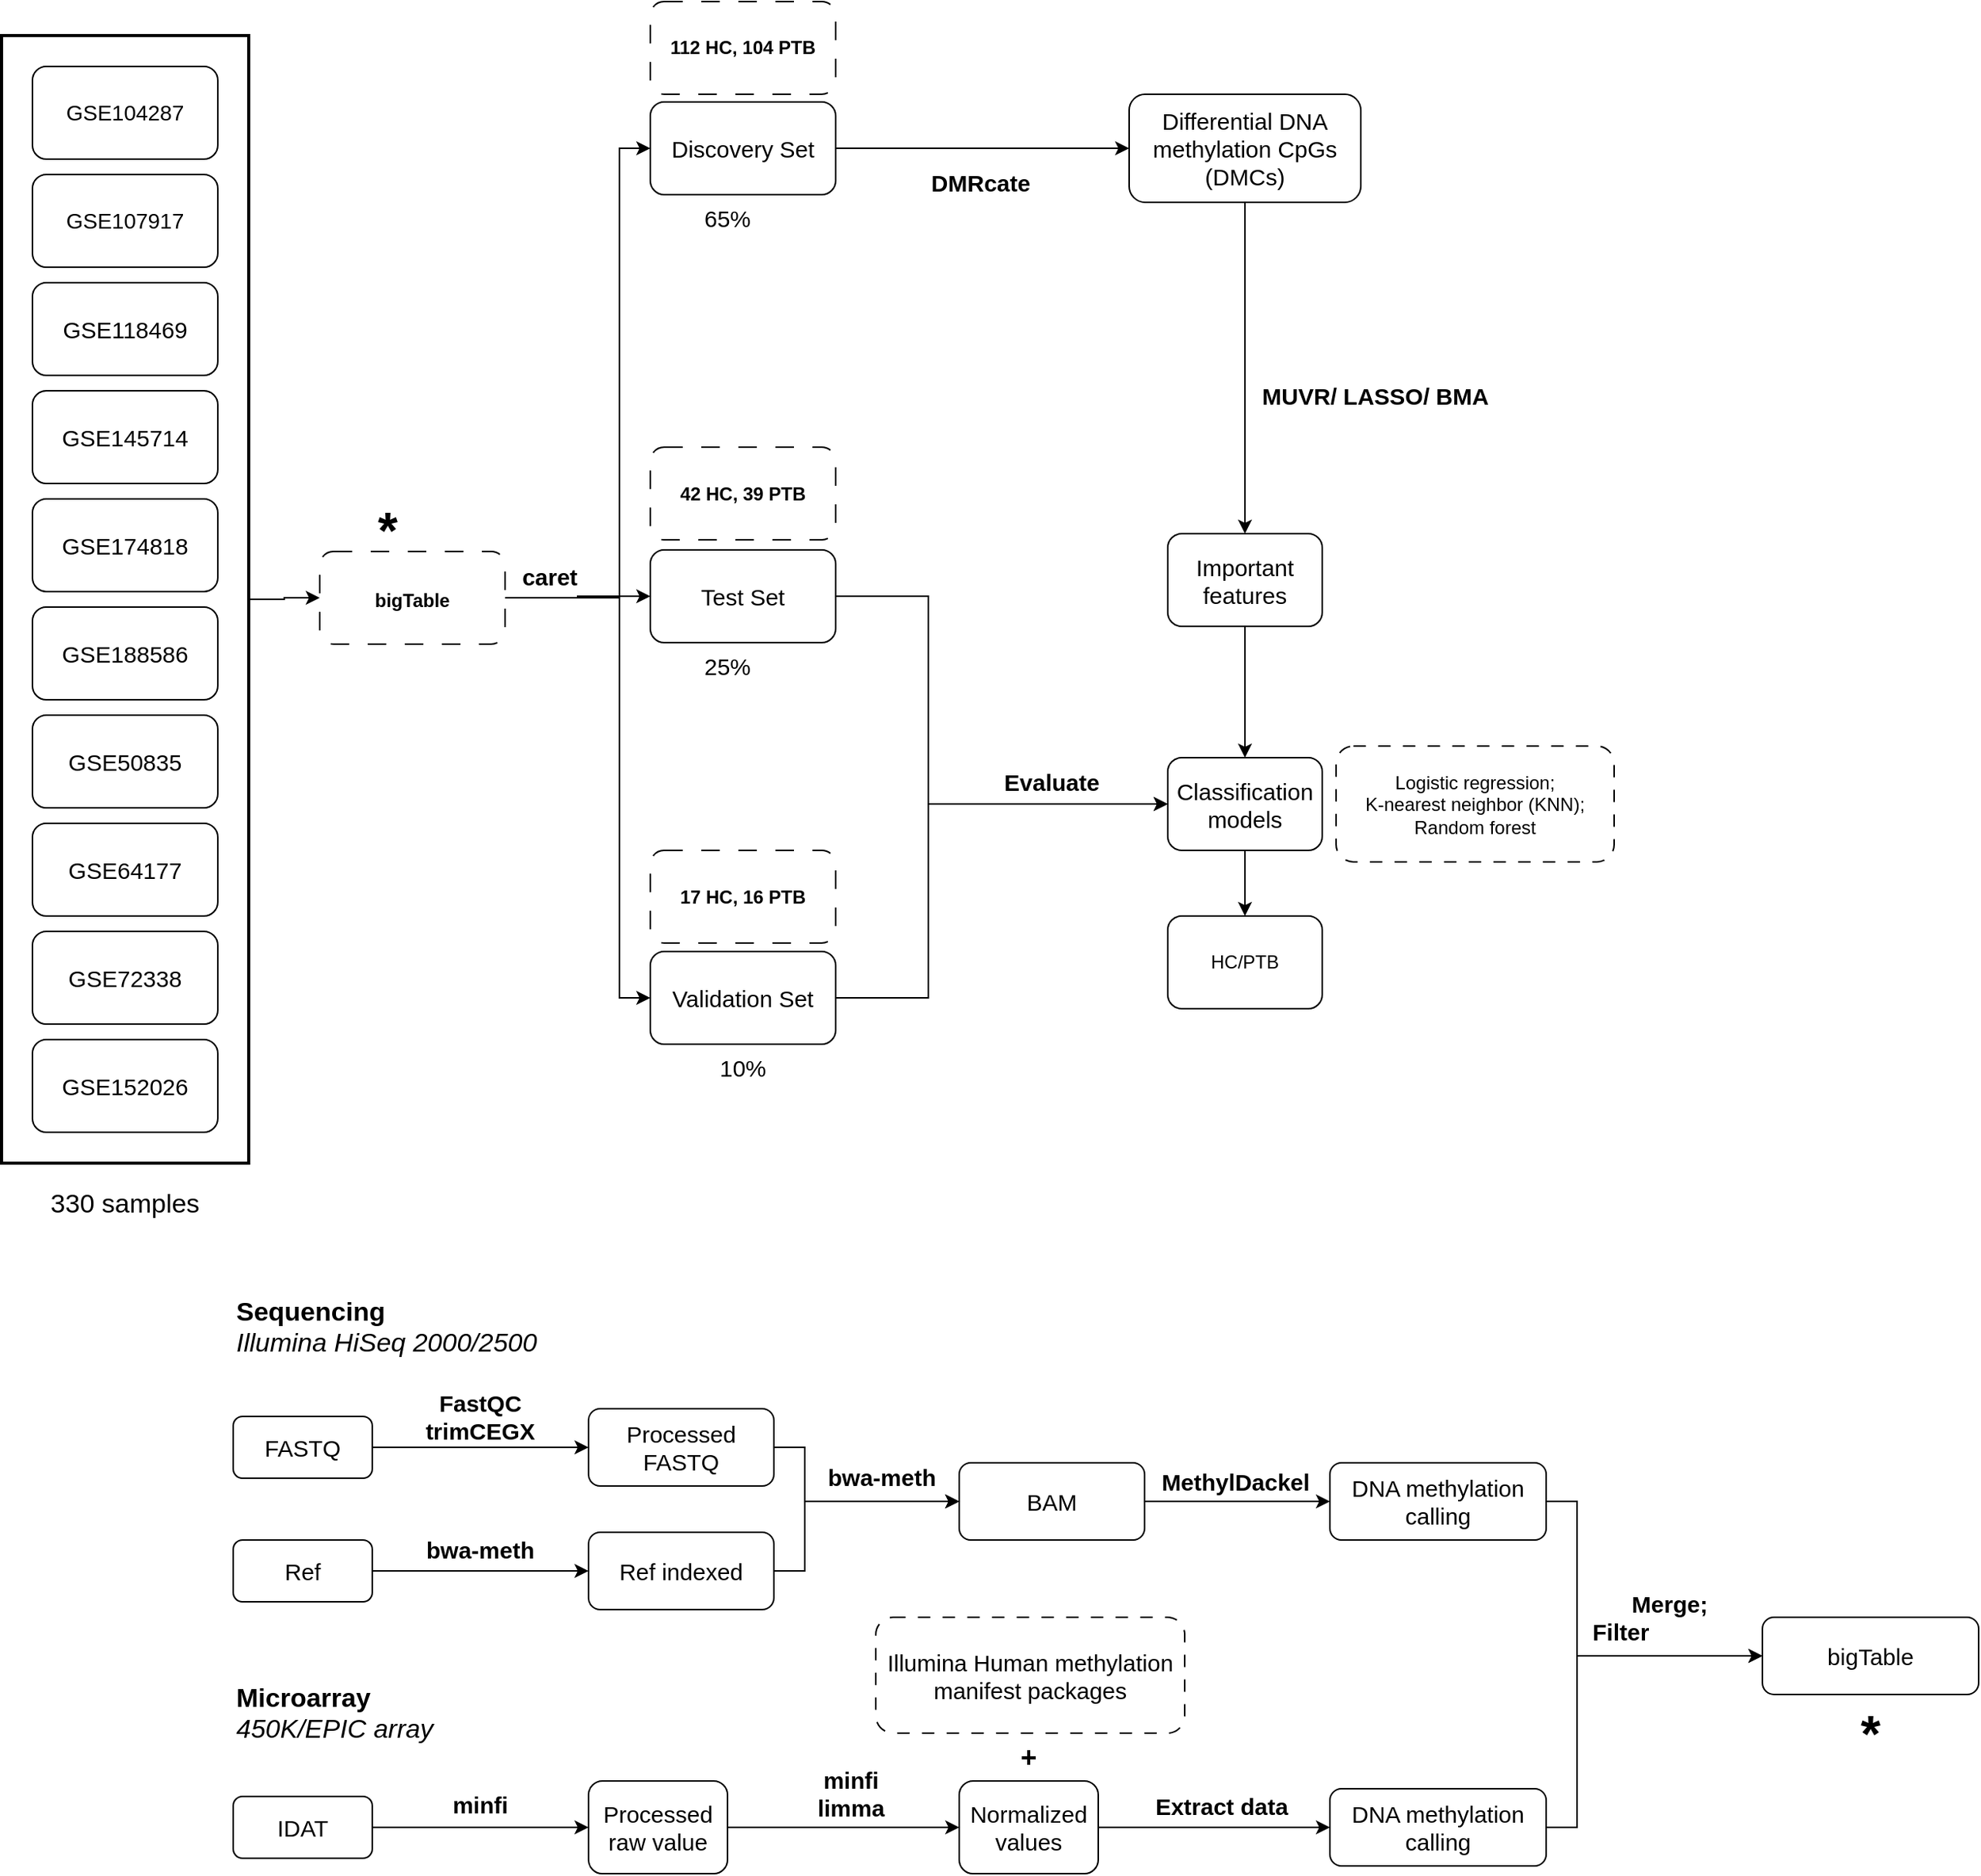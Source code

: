 <mxfile version="20.8.13" type="device"><diagram id="poq3j7ZU-vRj08sapWM5" name="Page-1"><mxGraphModel dx="3193" dy="949" grid="1" gridSize="10" guides="1" tooltips="1" connect="1" arrows="1" fold="1" page="1" pageScale="1" pageWidth="1400" pageHeight="850" math="0" shadow="0"><root><mxCell id="0"/><mxCell id="1" parent="0"/><mxCell id="dmqw-cRv2XmjPNOB3_X4-10" style="edgeStyle=orthogonalEdgeStyle;rounded=0;orthogonalLoop=1;jettySize=auto;html=1;exitX=1;exitY=0.5;exitDx=0;exitDy=0;fontSize=15;" edge="1" parent="1" source="XPpSie9Rws-2LBuE7ru_-1" target="dmqw-cRv2XmjPNOB3_X4-9"><mxGeometry relative="1" as="geometry"/></mxCell><mxCell id="XPpSie9Rws-2LBuE7ru_-1" value="" style="rounded=0;whiteSpace=wrap;html=1;strokeWidth=2;" parent="1" vertex="1"><mxGeometry x="-120" y="60" width="160" height="730" as="geometry"/></mxCell><mxCell id="XPpSie9Rws-2LBuE7ru_-2" value="&lt;font style=&quot;font-size: 14px;&quot;&gt;&lt;span style=&quot;&quot;&gt;&#9;&lt;/span&gt;GSE104287&lt;br&gt;&lt;/font&gt;" style="rounded=1;whiteSpace=wrap;html=1;" parent="1" vertex="1"><mxGeometry x="-100" y="80" width="120" height="60" as="geometry"/></mxCell><mxCell id="XPpSie9Rws-2LBuE7ru_-3" value="&lt;font style=&quot;font-size: 14px;&quot;&gt;&lt;span style=&quot;&quot;&gt;GSE107917&lt;/span&gt;&lt;br&gt;&lt;/font&gt;" style="rounded=1;whiteSpace=wrap;html=1;" parent="1" vertex="1"><mxGeometry x="-100" y="150" width="120" height="60" as="geometry"/></mxCell><mxCell id="XPpSie9Rws-2LBuE7ru_-4" value="&lt;font style=&quot;font-size: 15px;&quot;&gt;GSE118469&lt;/font&gt;" style="rounded=1;whiteSpace=wrap;html=1;" parent="1" vertex="1"><mxGeometry x="-100" y="220" width="120" height="60" as="geometry"/></mxCell><mxCell id="XPpSie9Rws-2LBuE7ru_-5" value="&lt;font style=&quot;font-size: 15px;&quot;&gt;GSE145714&lt;/font&gt;" style="rounded=1;whiteSpace=wrap;html=1;" parent="1" vertex="1"><mxGeometry x="-100" y="290" width="120" height="60" as="geometry"/></mxCell><mxCell id="XPpSie9Rws-2LBuE7ru_-6" value="&lt;font style=&quot;font-size: 15px;&quot;&gt;GSE174818&lt;/font&gt;" style="rounded=1;whiteSpace=wrap;html=1;" parent="1" vertex="1"><mxGeometry x="-100" y="360" width="120" height="60" as="geometry"/></mxCell><mxCell id="XPpSie9Rws-2LBuE7ru_-7" value="&lt;font style=&quot;font-size: 15px;&quot;&gt;GSE188586&lt;/font&gt;" style="rounded=1;whiteSpace=wrap;html=1;" parent="1" vertex="1"><mxGeometry x="-100" y="430" width="120" height="60" as="geometry"/></mxCell><mxCell id="XPpSie9Rws-2LBuE7ru_-8" value="&lt;font style=&quot;font-size: 15px;&quot;&gt;GSE50835&lt;/font&gt;" style="rounded=1;whiteSpace=wrap;html=1;" parent="1" vertex="1"><mxGeometry x="-100" y="500" width="120" height="60" as="geometry"/></mxCell><mxCell id="XPpSie9Rws-2LBuE7ru_-9" value="&lt;font style=&quot;font-size: 15px;&quot;&gt;GSE64177&lt;/font&gt;" style="rounded=1;whiteSpace=wrap;html=1;" parent="1" vertex="1"><mxGeometry x="-100" y="570" width="120" height="60" as="geometry"/></mxCell><mxCell id="XPpSie9Rws-2LBuE7ru_-10" value="&lt;font style=&quot;font-size: 15px;&quot;&gt;GSE72338&lt;/font&gt;" style="rounded=1;whiteSpace=wrap;html=1;" parent="1" vertex="1"><mxGeometry x="-100" y="640" width="120" height="60" as="geometry"/></mxCell><mxCell id="XPpSie9Rws-2LBuE7ru_-11" value="&lt;font style=&quot;font-size: 15px;&quot;&gt;GSE152026&lt;/font&gt;" style="rounded=1;whiteSpace=wrap;html=1;" parent="1" vertex="1"><mxGeometry x="-100" y="710" width="120" height="60" as="geometry"/></mxCell><mxCell id="XPpSie9Rws-2LBuE7ru_-12" value="&lt;div style=&quot;font-size: 17px;&quot; align=&quot;center&quot;&gt;&lt;font style=&quot;font-size: 17px;&quot;&gt;330 samples&lt;/font&gt;&lt;font style=&quot;font-size: 17px;&quot;&gt;&lt;br&gt;&lt;/font&gt;&lt;/div&gt;" style="text;whiteSpace=wrap;html=1;fontSize=15;align=center;" parent="1" vertex="1"><mxGeometry x="-120" y="800" width="160" height="40" as="geometry"/></mxCell><mxCell id="XPpSie9Rws-2LBuE7ru_-13" value="&lt;font style=&quot;font-size: 15px;&quot;&gt;Discovery Set&lt;br&gt;&lt;/font&gt;" style="rounded=1;whiteSpace=wrap;html=1;" parent="1" vertex="1"><mxGeometry x="300" y="103" width="120" height="60" as="geometry"/></mxCell><mxCell id="dmqw-cRv2XmjPNOB3_X4-22" style="edgeStyle=orthogonalEdgeStyle;rounded=0;orthogonalLoop=1;jettySize=auto;html=1;exitX=1;exitY=0.5;exitDx=0;exitDy=0;entryX=0;entryY=0.5;entryDx=0;entryDy=0;fontSize=15;" edge="1" parent="1" source="XPpSie9Rws-2LBuE7ru_-14" target="XPpSie9Rws-2LBuE7ru_-66"><mxGeometry relative="1" as="geometry"><Array as="points"><mxPoint x="480" y="423"/><mxPoint x="480" y="557"/></Array></mxGeometry></mxCell><mxCell id="XPpSie9Rws-2LBuE7ru_-14" value="&lt;font style=&quot;font-size: 15px;&quot;&gt;Test Set&lt;br&gt;&lt;/font&gt;" style="rounded=1;whiteSpace=wrap;html=1;" parent="1" vertex="1"><mxGeometry x="300" y="393" width="120" height="60" as="geometry"/></mxCell><mxCell id="XPpSie9Rws-2LBuE7ru_-17" value="65%" style="text;whiteSpace=wrap;html=1;fontSize=15;align=center;" parent="1" vertex="1"><mxGeometry x="270" y="163" width="160" height="40" as="geometry"/></mxCell><mxCell id="XPpSie9Rws-2LBuE7ru_-18" value="25%" style="text;whiteSpace=wrap;html=1;fontSize=15;align=center;" parent="1" vertex="1"><mxGeometry x="270" y="453" width="160" height="40" as="geometry"/></mxCell><mxCell id="XPpSie9Rws-2LBuE7ru_-38" style="edgeStyle=orthogonalEdgeStyle;rounded=0;orthogonalLoop=1;jettySize=auto;html=1;exitX=1;exitY=0.5;exitDx=0;exitDy=0;entryX=0;entryY=0.5;entryDx=0;entryDy=0;fontSize=15;" parent="1" source="XPpSie9Rws-2LBuE7ru_-39" target="XPpSie9Rws-2LBuE7ru_-43" edge="1"><mxGeometry relative="1" as="geometry"/></mxCell><mxCell id="XPpSie9Rws-2LBuE7ru_-39" value="&lt;font style=&quot;font-size: 15px;&quot;&gt;FASTQ&lt;/font&gt;" style="rounded=1;whiteSpace=wrap;html=1;" parent="1" vertex="1"><mxGeometry x="30" y="954" width="90" height="40" as="geometry"/></mxCell><mxCell id="XPpSie9Rws-2LBuE7ru_-40" style="edgeStyle=orthogonalEdgeStyle;rounded=0;orthogonalLoop=1;jettySize=auto;html=1;exitX=1;exitY=0.5;exitDx=0;exitDy=0;entryX=0;entryY=0.5;entryDx=0;entryDy=0;fontSize=15;" parent="1" source="XPpSie9Rws-2LBuE7ru_-41" target="XPpSie9Rws-2LBuE7ru_-45" edge="1"><mxGeometry relative="1" as="geometry"/></mxCell><mxCell id="XPpSie9Rws-2LBuE7ru_-41" value="&lt;font style=&quot;font-size: 15px;&quot;&gt;Ref&lt;/font&gt;" style="rounded=1;whiteSpace=wrap;html=1;" parent="1" vertex="1"><mxGeometry x="30" y="1034" width="90" height="40" as="geometry"/></mxCell><mxCell id="XPpSie9Rws-2LBuE7ru_-42" style="edgeStyle=orthogonalEdgeStyle;rounded=0;orthogonalLoop=1;jettySize=auto;html=1;exitX=1;exitY=0.5;exitDx=0;exitDy=0;fontSize=15;" parent="1" source="XPpSie9Rws-2LBuE7ru_-43" target="XPpSie9Rws-2LBuE7ru_-48" edge="1"><mxGeometry relative="1" as="geometry"><Array as="points"><mxPoint x="400" y="974"/><mxPoint x="400" y="1009"/></Array></mxGeometry></mxCell><mxCell id="XPpSie9Rws-2LBuE7ru_-43" value="&lt;font style=&quot;font-size: 15px;&quot;&gt;Processed &lt;font style=&quot;font-size: 15px;&quot;&gt;FASTQ&lt;/font&gt;&lt;/font&gt;" style="rounded=1;whiteSpace=wrap;html=1;" parent="1" vertex="1"><mxGeometry x="260" y="949" width="120" height="50" as="geometry"/></mxCell><mxCell id="XPpSie9Rws-2LBuE7ru_-44" style="edgeStyle=orthogonalEdgeStyle;rounded=0;orthogonalLoop=1;jettySize=auto;html=1;exitX=1;exitY=0.5;exitDx=0;exitDy=0;fontSize=15;" parent="1" source="XPpSie9Rws-2LBuE7ru_-45" target="XPpSie9Rws-2LBuE7ru_-48" edge="1"><mxGeometry relative="1" as="geometry"><Array as="points"><mxPoint x="400" y="1054"/><mxPoint x="400" y="1009"/></Array></mxGeometry></mxCell><mxCell id="XPpSie9Rws-2LBuE7ru_-45" value="&lt;font style=&quot;font-size: 15px;&quot;&gt;Ref indexed&lt;/font&gt;" style="rounded=1;whiteSpace=wrap;html=1;" parent="1" vertex="1"><mxGeometry x="260" y="1029" width="120" height="50" as="geometry"/></mxCell><mxCell id="XPpSie9Rws-2LBuE7ru_-46" value="&lt;div&gt;&lt;b&gt;FastQC&lt;/b&gt;&lt;/div&gt;&lt;div&gt;&lt;b&gt;trimCEGX&lt;br&gt;&lt;/b&gt;&lt;/div&gt;" style="text;whiteSpace=wrap;html=1;fontSize=15;align=center;" parent="1" vertex="1"><mxGeometry x="120" y="930" width="140" height="35" as="geometry"/></mxCell><mxCell id="XPpSie9Rws-2LBuE7ru_-47" style="edgeStyle=orthogonalEdgeStyle;rounded=0;orthogonalLoop=1;jettySize=auto;html=1;exitX=1;exitY=0.5;exitDx=0;exitDy=0;entryX=0;entryY=0.5;entryDx=0;entryDy=0;fontSize=15;" parent="1" source="XPpSie9Rws-2LBuE7ru_-48" target="XPpSie9Rws-2LBuE7ru_-51" edge="1"><mxGeometry relative="1" as="geometry"/></mxCell><mxCell id="XPpSie9Rws-2LBuE7ru_-48" value="&lt;font style=&quot;font-size: 15px;&quot;&gt;BAM&lt;/font&gt;" style="rounded=1;whiteSpace=wrap;html=1;" parent="1" vertex="1"><mxGeometry x="500" y="984" width="120" height="50" as="geometry"/></mxCell><mxCell id="XPpSie9Rws-2LBuE7ru_-49" value="&lt;b&gt;bwa-meth&lt;/b&gt;" style="text;whiteSpace=wrap;html=1;fontSize=15;align=center;" parent="1" vertex="1"><mxGeometry x="120" y="1025" width="140" height="35" as="geometry"/></mxCell><mxCell id="XPpSie9Rws-2LBuE7ru_-50" value="&lt;b&gt;bwa-meth&lt;/b&gt;" style="text;whiteSpace=wrap;html=1;fontSize=15;align=center;" parent="1" vertex="1"><mxGeometry x="380" y="978" width="140" height="35" as="geometry"/></mxCell><mxCell id="XPpSie9Rws-2LBuE7ru_-87" style="edgeStyle=orthogonalEdgeStyle;rounded=0;orthogonalLoop=1;jettySize=auto;html=1;exitX=1;exitY=0.5;exitDx=0;exitDy=0;entryX=0;entryY=0.5;entryDx=0;entryDy=0;fontSize=15;" parent="1" source="XPpSie9Rws-2LBuE7ru_-51" target="XPpSie9Rws-2LBuE7ru_-86" edge="1"><mxGeometry relative="1" as="geometry"><Array as="points"><mxPoint x="900" y="1009"/><mxPoint x="900" y="1109"/></Array></mxGeometry></mxCell><mxCell id="XPpSie9Rws-2LBuE7ru_-51" value="&lt;font style=&quot;font-size: 15px;&quot;&gt;DNA methylation calling&lt;/font&gt;" style="rounded=1;whiteSpace=wrap;html=1;" parent="1" vertex="1"><mxGeometry x="740" y="984" width="140" height="50" as="geometry"/></mxCell><mxCell id="XPpSie9Rws-2LBuE7ru_-52" value="&lt;b&gt;MethylDackel&lt;/b&gt;" style="text;whiteSpace=wrap;html=1;fontSize=15;align=center;" parent="1" vertex="1"><mxGeometry x="609" y="981" width="140" height="35" as="geometry"/></mxCell><mxCell id="XPpSie9Rws-2LBuE7ru_-53" value="&lt;div style=&quot;font-size: 17px;&quot;&gt;&lt;font style=&quot;font-size: 17px;&quot;&gt;&lt;b&gt;Sequencing &lt;br&gt;&lt;/b&gt;&lt;/font&gt;&lt;/div&gt;&lt;div style=&quot;font-size: 17px;&quot;&gt;&lt;i&gt;&lt;font style=&quot;font-size: 17px;&quot;&gt;Illumina HiSeq 2000/2500&lt;/font&gt;&lt;/i&gt;&lt;/div&gt;" style="text;whiteSpace=wrap;html=1;fontSize=15;" parent="1" vertex="1"><mxGeometry x="30" y="870" width="290" height="60" as="geometry"/></mxCell><mxCell id="XPpSie9Rws-2LBuE7ru_-59" style="edgeStyle=orthogonalEdgeStyle;rounded=0;orthogonalLoop=1;jettySize=auto;html=1;exitX=1;exitY=0.5;exitDx=0;exitDy=0;fontSize=15;" parent="1" source="XPpSie9Rws-2LBuE7ru_-13" target="XPpSie9Rws-2LBuE7ru_-57" edge="1"><mxGeometry relative="1" as="geometry"><mxPoint x="610" y="133" as="sourcePoint"/></mxGeometry></mxCell><mxCell id="XPpSie9Rws-2LBuE7ru_-63" style="edgeStyle=orthogonalEdgeStyle;rounded=0;orthogonalLoop=1;jettySize=auto;html=1;exitX=0.5;exitY=1;exitDx=0;exitDy=0;entryX=0.5;entryY=0;entryDx=0;entryDy=0;fontSize=15;" parent="1" source="XPpSie9Rws-2LBuE7ru_-57" target="XPpSie9Rws-2LBuE7ru_-60" edge="1"><mxGeometry relative="1" as="geometry"/></mxCell><mxCell id="XPpSie9Rws-2LBuE7ru_-57" value="&lt;div style=&quot;font-size: 15px;&quot;&gt;&lt;font style=&quot;font-size: 15px;&quot;&gt;Differential DNA methylation CpGs&lt;/font&gt;&lt;/div&gt;&lt;div style=&quot;font-size: 15px;&quot;&gt;&lt;font style=&quot;font-size: 15px;&quot;&gt;(DMCs)&lt;br&gt;&lt;/font&gt;&lt;/div&gt;" style="rounded=1;whiteSpace=wrap;html=1;" parent="1" vertex="1"><mxGeometry x="610" y="98" width="150" height="70" as="geometry"/></mxCell><mxCell id="XPpSie9Rws-2LBuE7ru_-68" style="edgeStyle=orthogonalEdgeStyle;rounded=0;orthogonalLoop=1;jettySize=auto;html=1;exitX=0.5;exitY=1;exitDx=0;exitDy=0;fontSize=15;" parent="1" source="XPpSie9Rws-2LBuE7ru_-60" target="XPpSie9Rws-2LBuE7ru_-66" edge="1"><mxGeometry relative="1" as="geometry"/></mxCell><mxCell id="XPpSie9Rws-2LBuE7ru_-60" value="&lt;font style=&quot;font-size: 15px;&quot;&gt;Important features&lt;br&gt;&lt;/font&gt;" style="rounded=1;whiteSpace=wrap;html=1;" parent="1" vertex="1"><mxGeometry x="635" y="382.5" width="100" height="60" as="geometry"/></mxCell><mxCell id="XPpSie9Rws-2LBuE7ru_-65" value="&lt;div&gt;&lt;b&gt;MUVR/ LASSO/ BMA&lt;br&gt;&lt;/b&gt;&lt;/div&gt;" style="text;whiteSpace=wrap;html=1;fontSize=15;align=center;" parent="1" vertex="1"><mxGeometry x="689" y="277.5" width="161" height="30" as="geometry"/></mxCell><mxCell id="XPpSie9Rws-2LBuE7ru_-71" style="edgeStyle=orthogonalEdgeStyle;rounded=0;orthogonalLoop=1;jettySize=auto;html=1;exitX=0.5;exitY=1;exitDx=0;exitDy=0;entryX=0.5;entryY=0;entryDx=0;entryDy=0;fontSize=15;" parent="1" source="XPpSie9Rws-2LBuE7ru_-66" target="XPpSie9Rws-2LBuE7ru_-70" edge="1"><mxGeometry relative="1" as="geometry"/></mxCell><mxCell id="XPpSie9Rws-2LBuE7ru_-66" value="&lt;font style=&quot;font-size: 15px;&quot;&gt;Classification models&lt;/font&gt;" style="rounded=1;whiteSpace=wrap;html=1;" parent="1" vertex="1"><mxGeometry x="635" y="527.5" width="100" height="60" as="geometry"/></mxCell><mxCell id="XPpSie9Rws-2LBuE7ru_-69" value="&lt;div&gt;Logistic regression;&lt;/div&gt;&lt;div&gt;K-nearest neighbor (KNN);&lt;/div&gt;&lt;div&gt;Random forest&lt;/div&gt;" style="rounded=1;whiteSpace=wrap;html=1;dashed=1;dashPattern=8 8;" parent="1" vertex="1"><mxGeometry x="744" y="520" width="180" height="75" as="geometry"/></mxCell><mxCell id="XPpSie9Rws-2LBuE7ru_-70" value="HC/PTB" style="rounded=1;whiteSpace=wrap;html=1;" parent="1" vertex="1"><mxGeometry x="635" y="630" width="100" height="60" as="geometry"/></mxCell><mxCell id="XPpSie9Rws-2LBuE7ru_-74" style="edgeStyle=orthogonalEdgeStyle;rounded=0;orthogonalLoop=1;jettySize=auto;html=1;exitX=1;exitY=0.5;exitDx=0;exitDy=0;fontSize=15;" parent="1" source="XPpSie9Rws-2LBuE7ru_-72" target="XPpSie9Rws-2LBuE7ru_-73" edge="1"><mxGeometry relative="1" as="geometry"/></mxCell><mxCell id="XPpSie9Rws-2LBuE7ru_-72" value="&lt;font style=&quot;font-size: 15px;&quot;&gt;IDAT&lt;br&gt;&lt;/font&gt;" style="rounded=1;whiteSpace=wrap;html=1;" parent="1" vertex="1"><mxGeometry x="30" y="1200" width="90" height="40" as="geometry"/></mxCell><mxCell id="XPpSie9Rws-2LBuE7ru_-77" style="edgeStyle=orthogonalEdgeStyle;rounded=0;orthogonalLoop=1;jettySize=auto;html=1;exitX=1;exitY=0.5;exitDx=0;exitDy=0;entryX=0;entryY=0.5;entryDx=0;entryDy=0;fontSize=15;" parent="1" source="XPpSie9Rws-2LBuE7ru_-73" target="XPpSie9Rws-2LBuE7ru_-76" edge="1"><mxGeometry relative="1" as="geometry"/></mxCell><mxCell id="XPpSie9Rws-2LBuE7ru_-73" value="&lt;font style=&quot;font-size: 15px;&quot;&gt;Processed raw value&lt;br&gt;&lt;/font&gt;" style="rounded=1;whiteSpace=wrap;html=1;" parent="1" vertex="1"><mxGeometry x="260" y="1190" width="90" height="60" as="geometry"/></mxCell><mxCell id="XPpSie9Rws-2LBuE7ru_-75" value="&lt;b&gt;minfi&lt;br&gt;&lt;/b&gt;" style="text;whiteSpace=wrap;html=1;fontSize=15;align=center;" parent="1" vertex="1"><mxGeometry x="120" y="1190" width="140" height="35" as="geometry"/></mxCell><mxCell id="XPpSie9Rws-2LBuE7ru_-83" style="edgeStyle=orthogonalEdgeStyle;rounded=0;orthogonalLoop=1;jettySize=auto;html=1;exitX=1;exitY=0.5;exitDx=0;exitDy=0;entryX=0;entryY=0.5;entryDx=0;entryDy=0;fontSize=18;" parent="1" source="XPpSie9Rws-2LBuE7ru_-76" target="XPpSie9Rws-2LBuE7ru_-82" edge="1"><mxGeometry relative="1" as="geometry"/></mxCell><mxCell id="XPpSie9Rws-2LBuE7ru_-76" value="&lt;font style=&quot;font-size: 15px;&quot;&gt;Normalized values&lt;br&gt;&lt;/font&gt;" style="rounded=1;whiteSpace=wrap;html=1;" parent="1" vertex="1"><mxGeometry x="500" y="1190" width="90" height="60" as="geometry"/></mxCell><mxCell id="XPpSie9Rws-2LBuE7ru_-78" value="&lt;div&gt;&lt;b&gt;minfi&lt;/b&gt;&lt;/div&gt;&lt;div&gt;&lt;b&gt;limma&lt;br&gt;&lt;/b&gt;&lt;/div&gt;" style="text;whiteSpace=wrap;html=1;fontSize=15;align=center;" parent="1" vertex="1"><mxGeometry x="360" y="1174" width="140" height="35" as="geometry"/></mxCell><mxCell id="XPpSie9Rws-2LBuE7ru_-80" value="&lt;font style=&quot;font-size: 15px;&quot;&gt;Illumina Human methylation manifest packages&lt;br&gt;&lt;/font&gt;" style="rounded=1;whiteSpace=wrap;html=1;dashed=1;dashPattern=8 8;" parent="1" vertex="1"><mxGeometry x="446" y="1084" width="200" height="75" as="geometry"/></mxCell><mxCell id="XPpSie9Rws-2LBuE7ru_-81" value="&lt;font style=&quot;font-size: 18px;&quot;&gt;&lt;b&gt;+&lt;/b&gt;&lt;/font&gt;" style="text;whiteSpace=wrap;html=1;fontSize=15;align=center;" parent="1" vertex="1"><mxGeometry x="475" y="1158" width="140" height="35" as="geometry"/></mxCell><mxCell id="XPpSie9Rws-2LBuE7ru_-88" style="edgeStyle=orthogonalEdgeStyle;rounded=0;orthogonalLoop=1;jettySize=auto;html=1;exitX=1;exitY=0.5;exitDx=0;exitDy=0;entryX=0;entryY=0.5;entryDx=0;entryDy=0;fontSize=15;" parent="1" source="XPpSie9Rws-2LBuE7ru_-82" target="XPpSie9Rws-2LBuE7ru_-86" edge="1"><mxGeometry relative="1" as="geometry"><Array as="points"><mxPoint x="900" y="1220"/><mxPoint x="900" y="1109"/></Array></mxGeometry></mxCell><mxCell id="XPpSie9Rws-2LBuE7ru_-82" value="&lt;font style=&quot;font-size: 15px;&quot;&gt;DNA methylation calling&lt;/font&gt;" style="rounded=1;whiteSpace=wrap;html=1;" parent="1" vertex="1"><mxGeometry x="740" y="1195" width="140" height="50" as="geometry"/></mxCell><mxCell id="XPpSie9Rws-2LBuE7ru_-84" value="&lt;b&gt;Extract data&lt;br&gt;&lt;/b&gt;" style="text;whiteSpace=wrap;html=1;fontSize=15;align=center;" parent="1" vertex="1"><mxGeometry x="600" y="1191" width="140" height="35" as="geometry"/></mxCell><mxCell id="XPpSie9Rws-2LBuE7ru_-85" value="&lt;div style=&quot;font-size: 17px;&quot;&gt;&lt;font style=&quot;font-size: 17px;&quot;&gt;&lt;b&gt;Microarray&lt;br&gt;&lt;/b&gt;&lt;/font&gt;&lt;/div&gt;&lt;div style=&quot;font-size: 17px;&quot;&gt;&lt;i&gt;&lt;font style=&quot;font-size: 17px;&quot;&gt;450K/EPIC array&lt;br&gt;&lt;/font&gt;&lt;/i&gt;&lt;/div&gt;" style="text;whiteSpace=wrap;html=1;fontSize=15;" parent="1" vertex="1"><mxGeometry x="30" y="1120" width="290" height="60" as="geometry"/></mxCell><mxCell id="XPpSie9Rws-2LBuE7ru_-86" value="&lt;font style=&quot;font-size: 15px;&quot;&gt;bigTable&lt;/font&gt;" style="rounded=1;whiteSpace=wrap;html=1;" parent="1" vertex="1"><mxGeometry x="1020" y="1084" width="140" height="50" as="geometry"/></mxCell><mxCell id="XPpSie9Rws-2LBuE7ru_-89" value="&lt;div&gt;&lt;b&gt;Merge;&lt;/b&gt;&lt;/div&gt;&lt;div&gt;&lt;b&gt;Filter &lt;span style=&quot;white-space: pre;&quot;&gt;&#9;&lt;/span&gt;&lt;span style=&quot;white-space: pre;&quot;&gt;&#9;&lt;/span&gt;&lt;br&gt;&lt;/b&gt;&lt;/div&gt;" style="text;whiteSpace=wrap;html=1;fontSize=15;align=center;" parent="1" vertex="1"><mxGeometry x="890" y="1060" width="140" height="54" as="geometry"/></mxCell><mxCell id="XPpSie9Rws-2LBuE7ru_-91" value="&lt;b&gt;&lt;font style=&quot;font-size: 33px;&quot;&gt;*&lt;/font&gt;&lt;/b&gt;" style="text;html=1;strokeColor=none;fillColor=none;align=center;verticalAlign=middle;whiteSpace=wrap;rounded=0;dashed=1;dashPattern=12 12;fontSize=15;" parent="1" vertex="1"><mxGeometry x="1060" y="1144" width="60" height="30" as="geometry"/></mxCell><mxCell id="dmqw-cRv2XmjPNOB3_X4-1" value="&lt;b&gt;DMRcate&lt;br&gt;&lt;/b&gt;" style="text;whiteSpace=wrap;html=1;fontSize=15;align=center;" vertex="1" parent="1"><mxGeometry x="479" y="140" width="70" height="25" as="geometry"/></mxCell><mxCell id="dmqw-cRv2XmjPNOB3_X4-23" style="edgeStyle=orthogonalEdgeStyle;rounded=0;orthogonalLoop=1;jettySize=auto;html=1;exitX=1;exitY=0.5;exitDx=0;exitDy=0;entryX=0;entryY=0.5;entryDx=0;entryDy=0;fontSize=15;" edge="1" parent="1" source="dmqw-cRv2XmjPNOB3_X4-2" target="XPpSie9Rws-2LBuE7ru_-66"><mxGeometry relative="1" as="geometry"><Array as="points"><mxPoint x="480" y="683"/><mxPoint x="480" y="557"/></Array></mxGeometry></mxCell><mxCell id="dmqw-cRv2XmjPNOB3_X4-2" value="&lt;font style=&quot;font-size: 15px;&quot;&gt;Validation Set&lt;/font&gt;" style="rounded=1;whiteSpace=wrap;html=1;" vertex="1" parent="1"><mxGeometry x="300" y="653" width="120" height="60" as="geometry"/></mxCell><mxCell id="dmqw-cRv2XmjPNOB3_X4-3" value="10%" style="text;whiteSpace=wrap;html=1;fontSize=15;align=center;" vertex="1" parent="1"><mxGeometry x="280" y="713" width="160" height="40" as="geometry"/></mxCell><mxCell id="dmqw-cRv2XmjPNOB3_X4-7" value="&lt;b&gt;Evaluate&lt;br&gt;&lt;/b&gt;" style="text;whiteSpace=wrap;html=1;fontSize=15;align=center;" vertex="1" parent="1"><mxGeometry x="525" y="527.5" width="70" height="25" as="geometry"/></mxCell><mxCell id="dmqw-cRv2XmjPNOB3_X4-11" style="edgeStyle=orthogonalEdgeStyle;rounded=0;orthogonalLoop=1;jettySize=auto;html=1;exitX=1;exitY=0.5;exitDx=0;exitDy=0;fontSize=15;" edge="1" parent="1" source="dmqw-cRv2XmjPNOB3_X4-9" target="XPpSie9Rws-2LBuE7ru_-14"><mxGeometry relative="1" as="geometry"/></mxCell><mxCell id="dmqw-cRv2XmjPNOB3_X4-14" style="edgeStyle=orthogonalEdgeStyle;rounded=0;orthogonalLoop=1;jettySize=auto;html=1;exitX=1;exitY=0.5;exitDx=0;exitDy=0;entryX=0;entryY=0.5;entryDx=0;entryDy=0;fontSize=15;" edge="1" parent="1" source="dmqw-cRv2XmjPNOB3_X4-9" target="XPpSie9Rws-2LBuE7ru_-13"><mxGeometry relative="1" as="geometry"><Array as="points"><mxPoint x="280" y="424"/><mxPoint x="280" y="133"/></Array></mxGeometry></mxCell><mxCell id="dmqw-cRv2XmjPNOB3_X4-15" style="edgeStyle=orthogonalEdgeStyle;rounded=0;orthogonalLoop=1;jettySize=auto;html=1;exitX=1;exitY=0.5;exitDx=0;exitDy=0;entryX=0;entryY=0.5;entryDx=0;entryDy=0;fontSize=15;" edge="1" parent="1" source="dmqw-cRv2XmjPNOB3_X4-9" target="dmqw-cRv2XmjPNOB3_X4-2"><mxGeometry relative="1" as="geometry"><Array as="points"><mxPoint x="280" y="424"/><mxPoint x="280" y="683"/></Array></mxGeometry></mxCell><mxCell id="dmqw-cRv2XmjPNOB3_X4-9" value="bigTable&lt;font style=&quot;font-size: 15px;&quot;&gt;&lt;br&gt;&lt;/font&gt;" style="rounded=1;whiteSpace=wrap;html=1;dashed=1;dashPattern=12 12;fontStyle=1" vertex="1" parent="1"><mxGeometry x="86" y="394" width="120" height="60" as="geometry"/></mxCell><mxCell id="dmqw-cRv2XmjPNOB3_X4-12" value="&lt;b&gt;&lt;font style=&quot;font-size: 33px;&quot;&gt;*&lt;/font&gt;&lt;/b&gt;" style="text;html=1;strokeColor=none;fillColor=none;align=center;verticalAlign=middle;whiteSpace=wrap;rounded=0;dashed=1;dashPattern=12 12;fontSize=15;" vertex="1" parent="1"><mxGeometry x="100" y="365" width="60" height="30" as="geometry"/></mxCell><mxCell id="dmqw-cRv2XmjPNOB3_X4-18" value="&lt;b&gt;caret&lt;br&gt;&lt;/b&gt;" style="text;whiteSpace=wrap;html=1;fontSize=15;align=center;" vertex="1" parent="1"><mxGeometry x="200" y="395" width="70" height="25" as="geometry"/></mxCell><mxCell id="dmqw-cRv2XmjPNOB3_X4-19" value="112 HC, 104 PTB" style="rounded=1;whiteSpace=wrap;html=1;dashed=1;dashPattern=12 12;fontStyle=1" vertex="1" parent="1"><mxGeometry x="300" y="38" width="120" height="60" as="geometry"/></mxCell><mxCell id="dmqw-cRv2XmjPNOB3_X4-20" value="42 HC, 39 PTB" style="rounded=1;whiteSpace=wrap;html=1;dashed=1;dashPattern=12 12;fontStyle=1" vertex="1" parent="1"><mxGeometry x="300" y="326.5" width="120" height="60" as="geometry"/></mxCell><mxCell id="dmqw-cRv2XmjPNOB3_X4-21" value="17 HC, 16 PTB" style="rounded=1;whiteSpace=wrap;html=1;dashed=1;dashPattern=12 12;fontStyle=1" vertex="1" parent="1"><mxGeometry x="300" y="587.5" width="120" height="60" as="geometry"/></mxCell></root></mxGraphModel></diagram></mxfile>